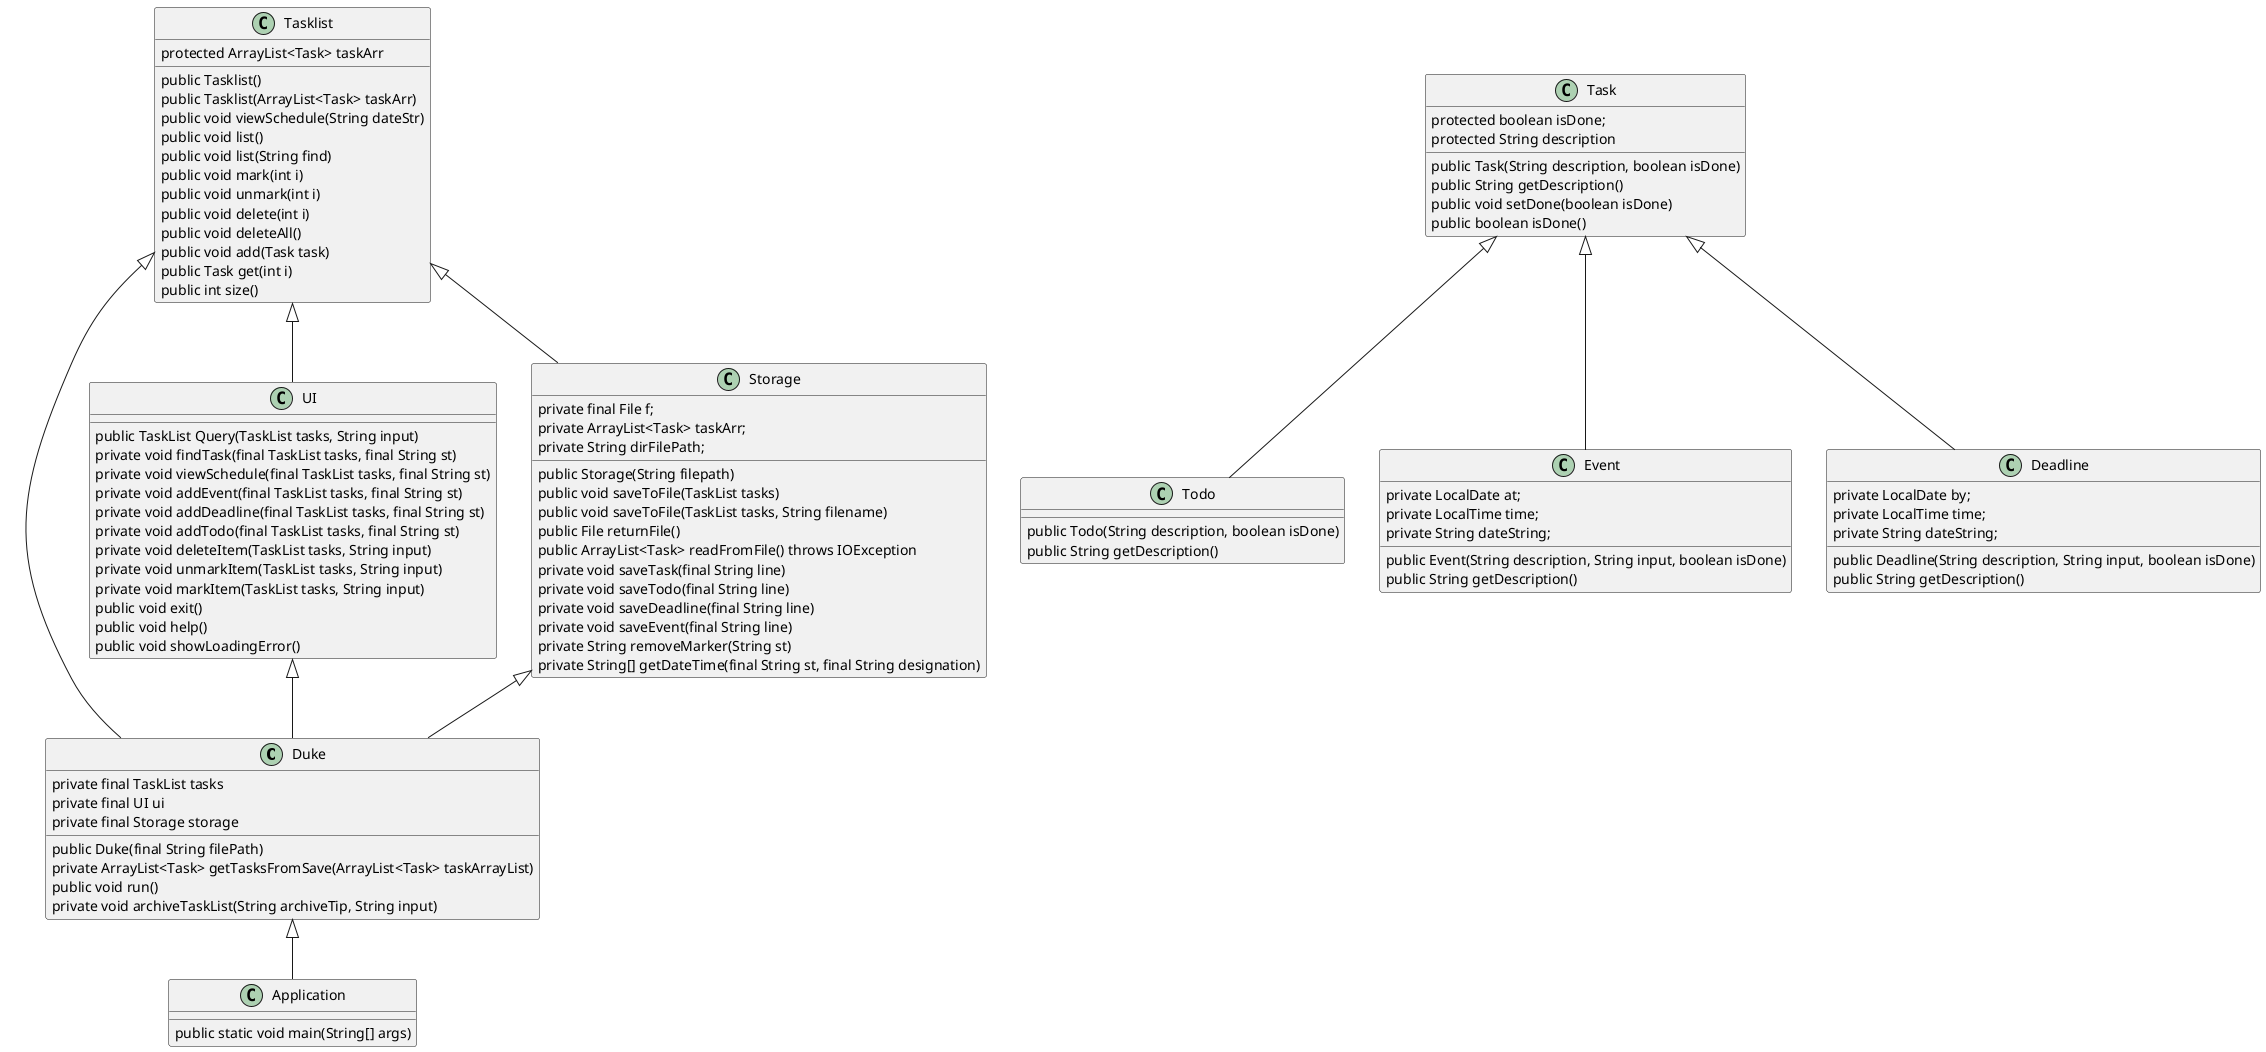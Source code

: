 @startuml
'https://plantuml.com/class-diagram

Duke <|-- Application
UI <|-- Duke
Tasklist <|-- Duke
Storage <|-- Duke
Tasklist <|-- Storage
Tasklist <|-- UI

class Application {
    public static void main(String[] args)
}

class Duke {
    private final TaskList tasks
    private final UI ui
    private final Storage storage
    public Duke(final String filePath)
    private ArrayList<Task> getTasksFromSave(ArrayList<Task> taskArrayList)
    public void run()
    private void archiveTaskList(String archiveTip, String input)
}

class Tasklist {
    protected ArrayList<Task> taskArr
    public Tasklist()
    public Tasklist(ArrayList<Task> taskArr)
    public void viewSchedule(String dateStr)
    public void list()
    public void list(String find)
    public void mark(int i)
    public void unmark(int i)
    public void delete(int i)
    public void deleteAll()
    public void add(Task task)
    public Task get(int i)
    public int size()
}

class Storage {
    private final File f;
    private ArrayList<Task> taskArr;
    private String dirFilePath;
    public Storage(String filepath)
    public void saveToFile(TaskList tasks)
    public void saveToFile(TaskList tasks, String filename)
    public File returnFile()
    public ArrayList<Task> readFromFile() throws IOException
    private void saveTask(final String line)
    private void saveTodo(final String line)
    private void saveDeadline(final String line)
    private void saveEvent(final String line)
    private String removeMarker(String st)
    private String[] getDateTime(final String st, final String designation)
}

class UI {
    public TaskList Query(TaskList tasks, String input)
    private void findTask(final TaskList tasks, final String st)
    private void viewSchedule(final TaskList tasks, final String st)
    private void addEvent(final TaskList tasks, final String st)
    private void addDeadline(final TaskList tasks, final String st)
    private void addTodo(final TaskList tasks, final String st)
    private void deleteItem(TaskList tasks, String input)
    private void unmarkItem(TaskList tasks, String input)
    private void markItem(TaskList tasks, String input)
    public void exit()
    public void help()
    public void showLoadingError()
}

class Task {
    protected boolean isDone;
    protected String description
    public Task(String description, boolean isDone)
    public String getDescription()
    public void setDone(boolean isDone)
    public boolean isDone()
}

class Todo extends Task {
    public Todo(String description, boolean isDone)
    public String getDescription()
 }

class Event extends Task{
    private LocalDate at;
    private LocalTime time;
    private String dateString;
    public Event(String description, String input, boolean isDone)
    public String getDescription()
 }

 class Deadline extends Task{
     private LocalDate by;
     private LocalTime time;
     private String dateString;
     public Deadline(String description, String input, boolean isDone)
     public String getDescription()
 }


@enduml